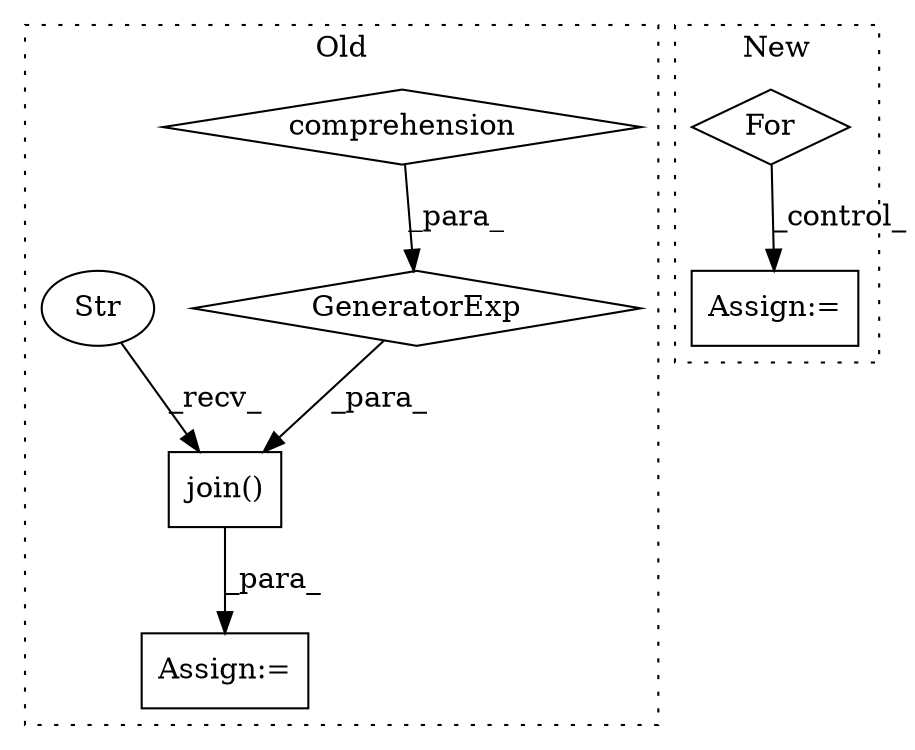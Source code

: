 digraph G {
subgraph cluster0 {
1 [label="GeneratorExp" a="55" s="4912" l="12" shape="diamond"];
3 [label="comprehension" a="45" s="4925" l="3" shape="diamond"];
5 [label="Assign:=" a="68" s="4900" l="3" shape="box"];
6 [label="join()" a="75" s="4903,4924" l="9,26" shape="box"];
7 [label="Str" a="66" s="4903" l="3" shape="ellipse"];
label = "Old";
style="dotted";
}
subgraph cluster1 {
2 [label="For" a="107" s="6363,6424" l="4,14" shape="diamond"];
4 [label="Assign:=" a="68" s="6649" l="3" shape="box"];
label = "New";
style="dotted";
}
1 -> 6 [label="_para_"];
2 -> 4 [label="_control_"];
3 -> 1 [label="_para_"];
6 -> 5 [label="_para_"];
7 -> 6 [label="_recv_"];
}